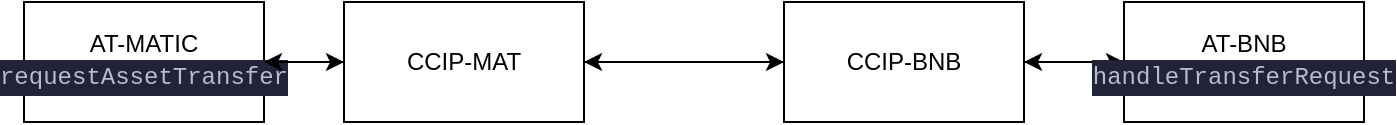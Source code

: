 <mxfile>
    <diagram id="cD1rsOh4zEWE6GJMJHWI" name="Page-1">
        <mxGraphModel dx="780" dy="434" grid="1" gridSize="10" guides="1" tooltips="1" connect="1" arrows="1" fold="1" page="1" pageScale="1" pageWidth="827" pageHeight="1169" math="0" shadow="0">
            <root>
                <mxCell id="0"/>
                <mxCell id="1" parent="0"/>
                <mxCell id="7" style="edgeStyle=none;html=1;" edge="1" parent="1" source="2" target="3">
                    <mxGeometry relative="1" as="geometry"/>
                </mxCell>
                <mxCell id="2" value="AT-MATIC&lt;br&gt;&lt;div style=&quot;color: rgb(186, 187, 204); background-color: rgb(34, 35, 54); font-family: Menlo, Monaco, &amp;quot;Courier New&amp;quot;, monospace; line-height: 18px;&quot;&gt;requestAssetTransfer&lt;/div&gt;" style="rounded=0;whiteSpace=wrap;html=1;" vertex="1" parent="1">
                    <mxGeometry x="30" y="160" width="120" height="60" as="geometry"/>
                </mxCell>
                <mxCell id="8" style="edgeStyle=none;html=1;" edge="1" parent="1" source="3" target="4">
                    <mxGeometry relative="1" as="geometry"/>
                </mxCell>
                <mxCell id="12" style="edgeStyle=none;html=1;entryX=1;entryY=0.5;entryDx=0;entryDy=0;" edge="1" parent="1" source="3" target="2">
                    <mxGeometry relative="1" as="geometry"/>
                </mxCell>
                <mxCell id="3" value="CCIP-MAT" style="rounded=0;whiteSpace=wrap;html=1;" vertex="1" parent="1">
                    <mxGeometry x="190" y="160" width="120" height="60" as="geometry"/>
                </mxCell>
                <mxCell id="9" style="edgeStyle=none;html=1;" edge="1" parent="1" source="4" target="6">
                    <mxGeometry relative="1" as="geometry"/>
                </mxCell>
                <mxCell id="11" style="edgeStyle=none;html=1;entryX=1;entryY=0.5;entryDx=0;entryDy=0;" edge="1" parent="1" source="4" target="3">
                    <mxGeometry relative="1" as="geometry"/>
                </mxCell>
                <mxCell id="4" value="CCIP-BNB" style="rounded=0;whiteSpace=wrap;html=1;" vertex="1" parent="1">
                    <mxGeometry x="410" y="160" width="120" height="60" as="geometry"/>
                </mxCell>
                <mxCell id="10" style="edgeStyle=none;html=1;" edge="1" parent="1" source="6">
                    <mxGeometry relative="1" as="geometry">
                        <mxPoint x="530" y="190" as="targetPoint"/>
                    </mxGeometry>
                </mxCell>
                <mxCell id="6" value="AT-BNB&lt;br&gt;&lt;div style=&quot;color: rgb(186, 187, 204); background-color: rgb(34, 35, 54); font-family: Menlo, Monaco, &amp;quot;Courier New&amp;quot;, monospace; line-height: 18px;&quot;&gt;handleTransferRequest&lt;/div&gt;" style="rounded=0;whiteSpace=wrap;html=1;" vertex="1" parent="1">
                    <mxGeometry x="580" y="160" width="120" height="60" as="geometry"/>
                </mxCell>
            </root>
        </mxGraphModel>
    </diagram>
</mxfile>